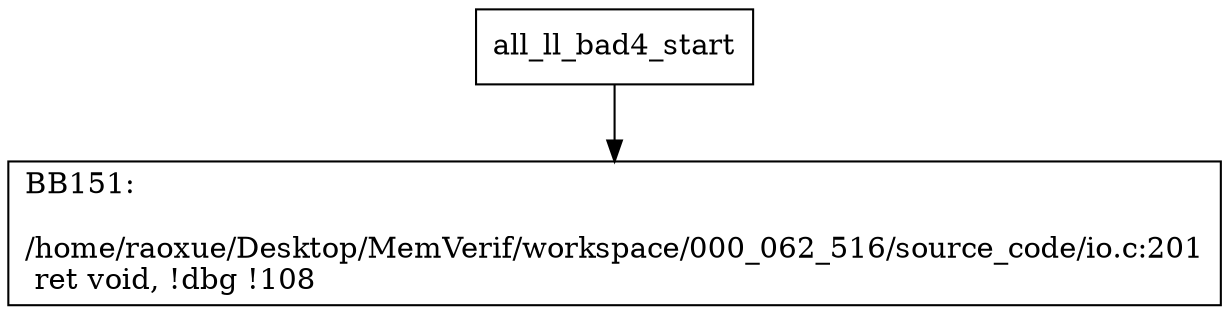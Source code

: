 digraph "CFG for'all_ll_bad4' function" {
	BBall_ll_bad4_start[shape=record,label="{all_ll_bad4_start}"];
	BBall_ll_bad4_start-> all_ll_bad4BB151;
	all_ll_bad4BB151 [shape=record, label="{BB151:\l\l/home/raoxue/Desktop/MemVerif/workspace/000_062_516/source_code/io.c:201\l
  ret void, !dbg !108\l
}"];
}
